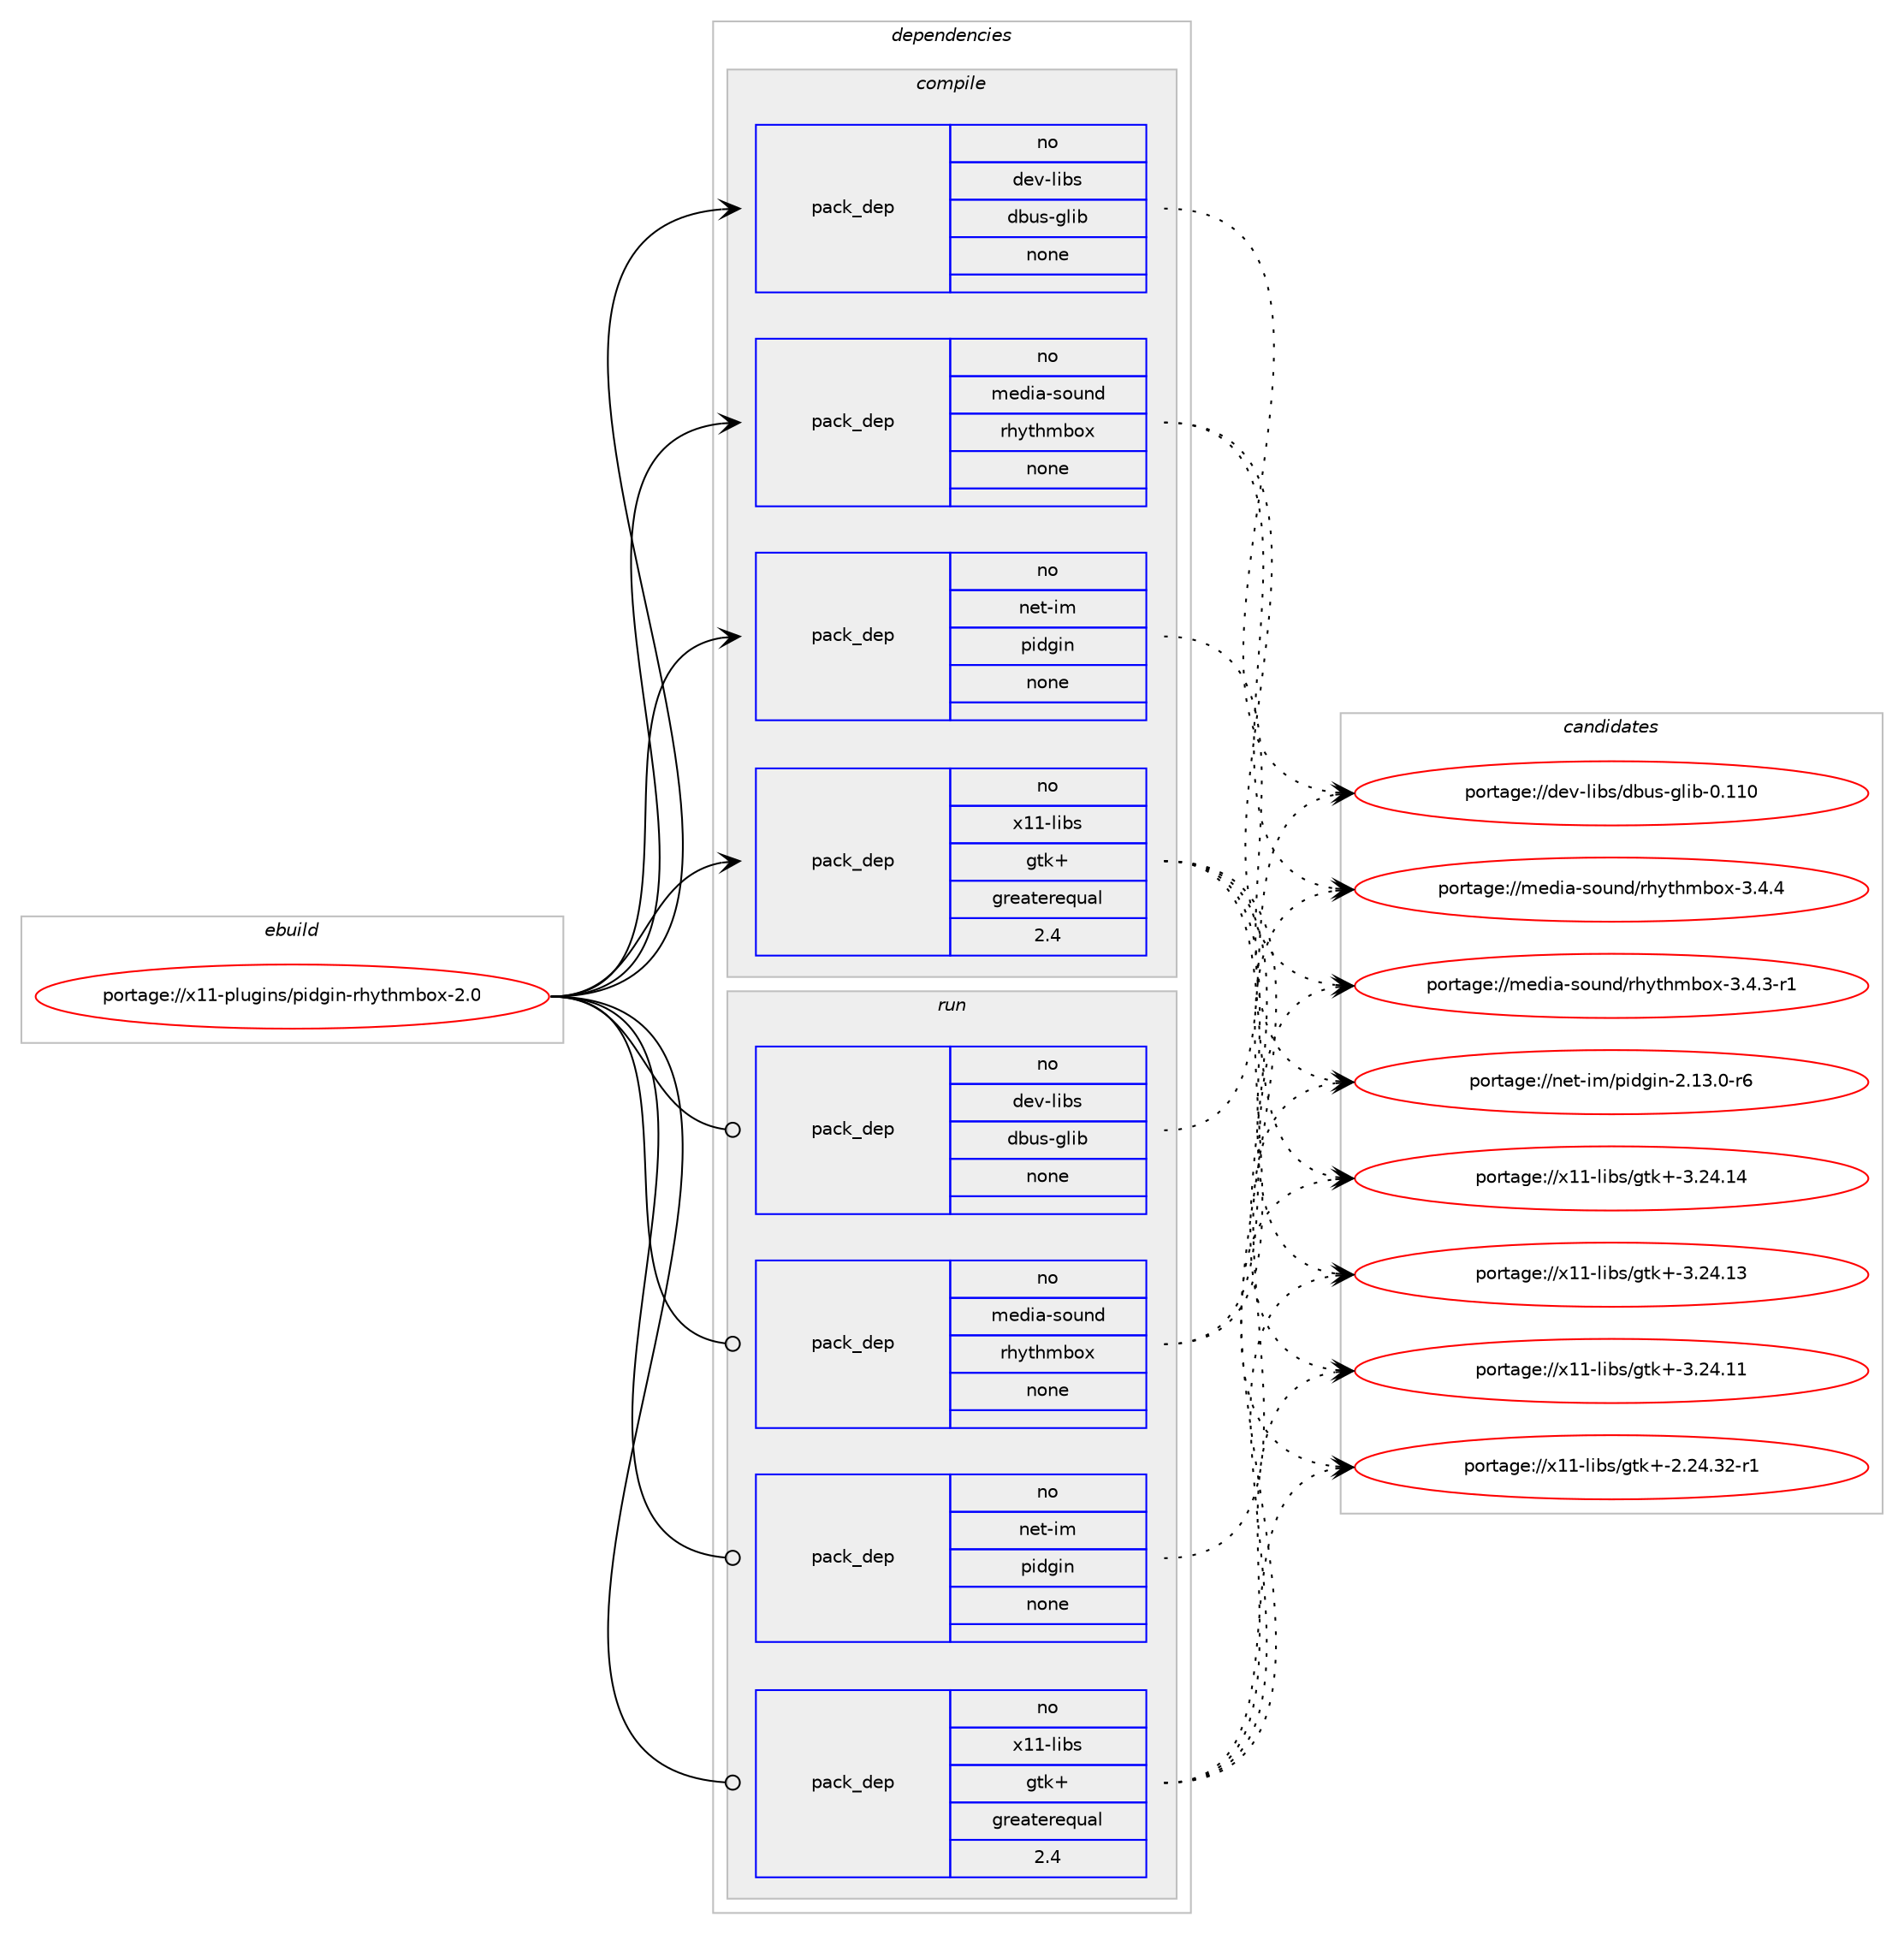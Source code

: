 digraph prolog {

# *************
# Graph options
# *************

newrank=true;
concentrate=true;
compound=true;
graph [rankdir=LR,fontname=Helvetica,fontsize=10,ranksep=1.5];#, ranksep=2.5, nodesep=0.2];
edge  [arrowhead=vee];
node  [fontname=Helvetica,fontsize=10];

# **********
# The ebuild
# **********

subgraph cluster_leftcol {
color=gray;
rank=same;
label=<<i>ebuild</i>>;
id [label="portage://x11-plugins/pidgin-rhythmbox-2.0", color=red, width=4, href="../x11-plugins/pidgin-rhythmbox-2.0.svg"];
}

# ****************
# The dependencies
# ****************

subgraph cluster_midcol {
color=gray;
label=<<i>dependencies</i>>;
subgraph cluster_compile {
fillcolor="#eeeeee";
style=filled;
label=<<i>compile</i>>;
subgraph pack7727 {
dependency9227 [label=<<TABLE BORDER="0" CELLBORDER="1" CELLSPACING="0" CELLPADDING="4" WIDTH="220"><TR><TD ROWSPAN="6" CELLPADDING="30">pack_dep</TD></TR><TR><TD WIDTH="110">no</TD></TR><TR><TD>dev-libs</TD></TR><TR><TD>dbus-glib</TD></TR><TR><TD>none</TD></TR><TR><TD></TD></TR></TABLE>>, shape=none, color=blue];
}
id:e -> dependency9227:w [weight=20,style="solid",arrowhead="vee"];
subgraph pack7728 {
dependency9228 [label=<<TABLE BORDER="0" CELLBORDER="1" CELLSPACING="0" CELLPADDING="4" WIDTH="220"><TR><TD ROWSPAN="6" CELLPADDING="30">pack_dep</TD></TR><TR><TD WIDTH="110">no</TD></TR><TR><TD>media-sound</TD></TR><TR><TD>rhythmbox</TD></TR><TR><TD>none</TD></TR><TR><TD></TD></TR></TABLE>>, shape=none, color=blue];
}
id:e -> dependency9228:w [weight=20,style="solid",arrowhead="vee"];
subgraph pack7729 {
dependency9229 [label=<<TABLE BORDER="0" CELLBORDER="1" CELLSPACING="0" CELLPADDING="4" WIDTH="220"><TR><TD ROWSPAN="6" CELLPADDING="30">pack_dep</TD></TR><TR><TD WIDTH="110">no</TD></TR><TR><TD>net-im</TD></TR><TR><TD>pidgin</TD></TR><TR><TD>none</TD></TR><TR><TD></TD></TR></TABLE>>, shape=none, color=blue];
}
id:e -> dependency9229:w [weight=20,style="solid",arrowhead="vee"];
subgraph pack7730 {
dependency9230 [label=<<TABLE BORDER="0" CELLBORDER="1" CELLSPACING="0" CELLPADDING="4" WIDTH="220"><TR><TD ROWSPAN="6" CELLPADDING="30">pack_dep</TD></TR><TR><TD WIDTH="110">no</TD></TR><TR><TD>x11-libs</TD></TR><TR><TD>gtk+</TD></TR><TR><TD>greaterequal</TD></TR><TR><TD>2.4</TD></TR></TABLE>>, shape=none, color=blue];
}
id:e -> dependency9230:w [weight=20,style="solid",arrowhead="vee"];
}
subgraph cluster_compileandrun {
fillcolor="#eeeeee";
style=filled;
label=<<i>compile and run</i>>;
}
subgraph cluster_run {
fillcolor="#eeeeee";
style=filled;
label=<<i>run</i>>;
subgraph pack7731 {
dependency9231 [label=<<TABLE BORDER="0" CELLBORDER="1" CELLSPACING="0" CELLPADDING="4" WIDTH="220"><TR><TD ROWSPAN="6" CELLPADDING="30">pack_dep</TD></TR><TR><TD WIDTH="110">no</TD></TR><TR><TD>dev-libs</TD></TR><TR><TD>dbus-glib</TD></TR><TR><TD>none</TD></TR><TR><TD></TD></TR></TABLE>>, shape=none, color=blue];
}
id:e -> dependency9231:w [weight=20,style="solid",arrowhead="odot"];
subgraph pack7732 {
dependency9232 [label=<<TABLE BORDER="0" CELLBORDER="1" CELLSPACING="0" CELLPADDING="4" WIDTH="220"><TR><TD ROWSPAN="6" CELLPADDING="30">pack_dep</TD></TR><TR><TD WIDTH="110">no</TD></TR><TR><TD>media-sound</TD></TR><TR><TD>rhythmbox</TD></TR><TR><TD>none</TD></TR><TR><TD></TD></TR></TABLE>>, shape=none, color=blue];
}
id:e -> dependency9232:w [weight=20,style="solid",arrowhead="odot"];
subgraph pack7733 {
dependency9233 [label=<<TABLE BORDER="0" CELLBORDER="1" CELLSPACING="0" CELLPADDING="4" WIDTH="220"><TR><TD ROWSPAN="6" CELLPADDING="30">pack_dep</TD></TR><TR><TD WIDTH="110">no</TD></TR><TR><TD>net-im</TD></TR><TR><TD>pidgin</TD></TR><TR><TD>none</TD></TR><TR><TD></TD></TR></TABLE>>, shape=none, color=blue];
}
id:e -> dependency9233:w [weight=20,style="solid",arrowhead="odot"];
subgraph pack7734 {
dependency9234 [label=<<TABLE BORDER="0" CELLBORDER="1" CELLSPACING="0" CELLPADDING="4" WIDTH="220"><TR><TD ROWSPAN="6" CELLPADDING="30">pack_dep</TD></TR><TR><TD WIDTH="110">no</TD></TR><TR><TD>x11-libs</TD></TR><TR><TD>gtk+</TD></TR><TR><TD>greaterequal</TD></TR><TR><TD>2.4</TD></TR></TABLE>>, shape=none, color=blue];
}
id:e -> dependency9234:w [weight=20,style="solid",arrowhead="odot"];
}
}

# **************
# The candidates
# **************

subgraph cluster_choices {
rank=same;
color=gray;
label=<<i>candidates</i>>;

subgraph choice7727 {
color=black;
nodesep=1;
choice100101118451081059811547100981171154510310810598454846494948 [label="portage://dev-libs/dbus-glib-0.110", color=red, width=4,href="../dev-libs/dbus-glib-0.110.svg"];
dependency9227:e -> choice100101118451081059811547100981171154510310810598454846494948:w [style=dotted,weight="100"];
}
subgraph choice7728 {
color=black;
nodesep=1;
choice10910110010597451151111171101004711410412111610410998111120455146524652 [label="portage://media-sound/rhythmbox-3.4.4", color=red, width=4,href="../media-sound/rhythmbox-3.4.4.svg"];
choice109101100105974511511111711010047114104121116104109981111204551465246514511449 [label="portage://media-sound/rhythmbox-3.4.3-r1", color=red, width=4,href="../media-sound/rhythmbox-3.4.3-r1.svg"];
dependency9228:e -> choice10910110010597451151111171101004711410412111610410998111120455146524652:w [style=dotted,weight="100"];
dependency9228:e -> choice109101100105974511511111711010047114104121116104109981111204551465246514511449:w [style=dotted,weight="100"];
}
subgraph choice7729 {
color=black;
nodesep=1;
choice1101011164510510947112105100103105110455046495146484511454 [label="portage://net-im/pidgin-2.13.0-r6", color=red, width=4,href="../net-im/pidgin-2.13.0-r6.svg"];
dependency9229:e -> choice1101011164510510947112105100103105110455046495146484511454:w [style=dotted,weight="100"];
}
subgraph choice7730 {
color=black;
nodesep=1;
choice1204949451081059811547103116107434551465052464952 [label="portage://x11-libs/gtk+-3.24.14", color=red, width=4,href="../x11-libs/gtk+-3.24.14.svg"];
choice1204949451081059811547103116107434551465052464951 [label="portage://x11-libs/gtk+-3.24.13", color=red, width=4,href="../x11-libs/gtk+-3.24.13.svg"];
choice1204949451081059811547103116107434551465052464949 [label="portage://x11-libs/gtk+-3.24.11", color=red, width=4,href="../x11-libs/gtk+-3.24.11.svg"];
choice12049494510810598115471031161074345504650524651504511449 [label="portage://x11-libs/gtk+-2.24.32-r1", color=red, width=4,href="../x11-libs/gtk+-2.24.32-r1.svg"];
dependency9230:e -> choice1204949451081059811547103116107434551465052464952:w [style=dotted,weight="100"];
dependency9230:e -> choice1204949451081059811547103116107434551465052464951:w [style=dotted,weight="100"];
dependency9230:e -> choice1204949451081059811547103116107434551465052464949:w [style=dotted,weight="100"];
dependency9230:e -> choice12049494510810598115471031161074345504650524651504511449:w [style=dotted,weight="100"];
}
subgraph choice7731 {
color=black;
nodesep=1;
choice100101118451081059811547100981171154510310810598454846494948 [label="portage://dev-libs/dbus-glib-0.110", color=red, width=4,href="../dev-libs/dbus-glib-0.110.svg"];
dependency9231:e -> choice100101118451081059811547100981171154510310810598454846494948:w [style=dotted,weight="100"];
}
subgraph choice7732 {
color=black;
nodesep=1;
choice10910110010597451151111171101004711410412111610410998111120455146524652 [label="portage://media-sound/rhythmbox-3.4.4", color=red, width=4,href="../media-sound/rhythmbox-3.4.4.svg"];
choice109101100105974511511111711010047114104121116104109981111204551465246514511449 [label="portage://media-sound/rhythmbox-3.4.3-r1", color=red, width=4,href="../media-sound/rhythmbox-3.4.3-r1.svg"];
dependency9232:e -> choice10910110010597451151111171101004711410412111610410998111120455146524652:w [style=dotted,weight="100"];
dependency9232:e -> choice109101100105974511511111711010047114104121116104109981111204551465246514511449:w [style=dotted,weight="100"];
}
subgraph choice7733 {
color=black;
nodesep=1;
choice1101011164510510947112105100103105110455046495146484511454 [label="portage://net-im/pidgin-2.13.0-r6", color=red, width=4,href="../net-im/pidgin-2.13.0-r6.svg"];
dependency9233:e -> choice1101011164510510947112105100103105110455046495146484511454:w [style=dotted,weight="100"];
}
subgraph choice7734 {
color=black;
nodesep=1;
choice1204949451081059811547103116107434551465052464952 [label="portage://x11-libs/gtk+-3.24.14", color=red, width=4,href="../x11-libs/gtk+-3.24.14.svg"];
choice1204949451081059811547103116107434551465052464951 [label="portage://x11-libs/gtk+-3.24.13", color=red, width=4,href="../x11-libs/gtk+-3.24.13.svg"];
choice1204949451081059811547103116107434551465052464949 [label="portage://x11-libs/gtk+-3.24.11", color=red, width=4,href="../x11-libs/gtk+-3.24.11.svg"];
choice12049494510810598115471031161074345504650524651504511449 [label="portage://x11-libs/gtk+-2.24.32-r1", color=red, width=4,href="../x11-libs/gtk+-2.24.32-r1.svg"];
dependency9234:e -> choice1204949451081059811547103116107434551465052464952:w [style=dotted,weight="100"];
dependency9234:e -> choice1204949451081059811547103116107434551465052464951:w [style=dotted,weight="100"];
dependency9234:e -> choice1204949451081059811547103116107434551465052464949:w [style=dotted,weight="100"];
dependency9234:e -> choice12049494510810598115471031161074345504650524651504511449:w [style=dotted,weight="100"];
}
}

}
